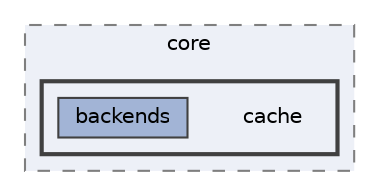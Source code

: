 digraph "C:/Users/LukeMabie/documents/Development/Password_Saver_Using_Django-master/venv/Lib/site-packages/django/core/cache"
{
 // LATEX_PDF_SIZE
  bgcolor="transparent";
  edge [fontname=Helvetica,fontsize=10,labelfontname=Helvetica,labelfontsize=10];
  node [fontname=Helvetica,fontsize=10,shape=box,height=0.2,width=0.4];
  compound=true
  subgraph clusterdir_0da3febc3e5a89c4a2c38ea720ac07f4 {
    graph [ bgcolor="#edf0f7", pencolor="grey50", label="core", fontname=Helvetica,fontsize=10 style="filled,dashed", URL="dir_0da3febc3e5a89c4a2c38ea720ac07f4.html",tooltip=""]
  subgraph clusterdir_e5bc58c82e7336f8d9d3a1f2806705b2 {
    graph [ bgcolor="#edf0f7", pencolor="grey25", label="", fontname=Helvetica,fontsize=10 style="filled,bold", URL="dir_e5bc58c82e7336f8d9d3a1f2806705b2.html",tooltip=""]
    dir_e5bc58c82e7336f8d9d3a1f2806705b2 [shape=plaintext, label="cache"];
  dir_04e106c52d0d0eb60bea163fccd69ea5 [label="backends", fillcolor="#a2b4d6", color="grey25", style="filled", URL="dir_04e106c52d0d0eb60bea163fccd69ea5.html",tooltip=""];
  }
  }
}
